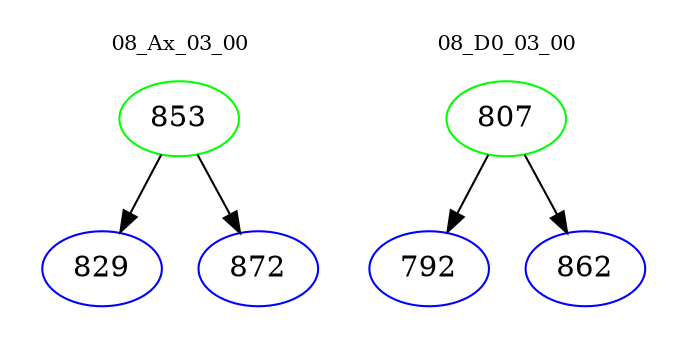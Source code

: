 digraph{
subgraph cluster_0 {
color = white
label = "08_Ax_03_00";
fontsize=10;
T0_853 [label="853", color="green"]
T0_853 -> T0_829 [color="black"]
T0_829 [label="829", color="blue"]
T0_853 -> T0_872 [color="black"]
T0_872 [label="872", color="blue"]
}
subgraph cluster_1 {
color = white
label = "08_D0_03_00";
fontsize=10;
T1_807 [label="807", color="green"]
T1_807 -> T1_792 [color="black"]
T1_792 [label="792", color="blue"]
T1_807 -> T1_862 [color="black"]
T1_862 [label="862", color="blue"]
}
}
